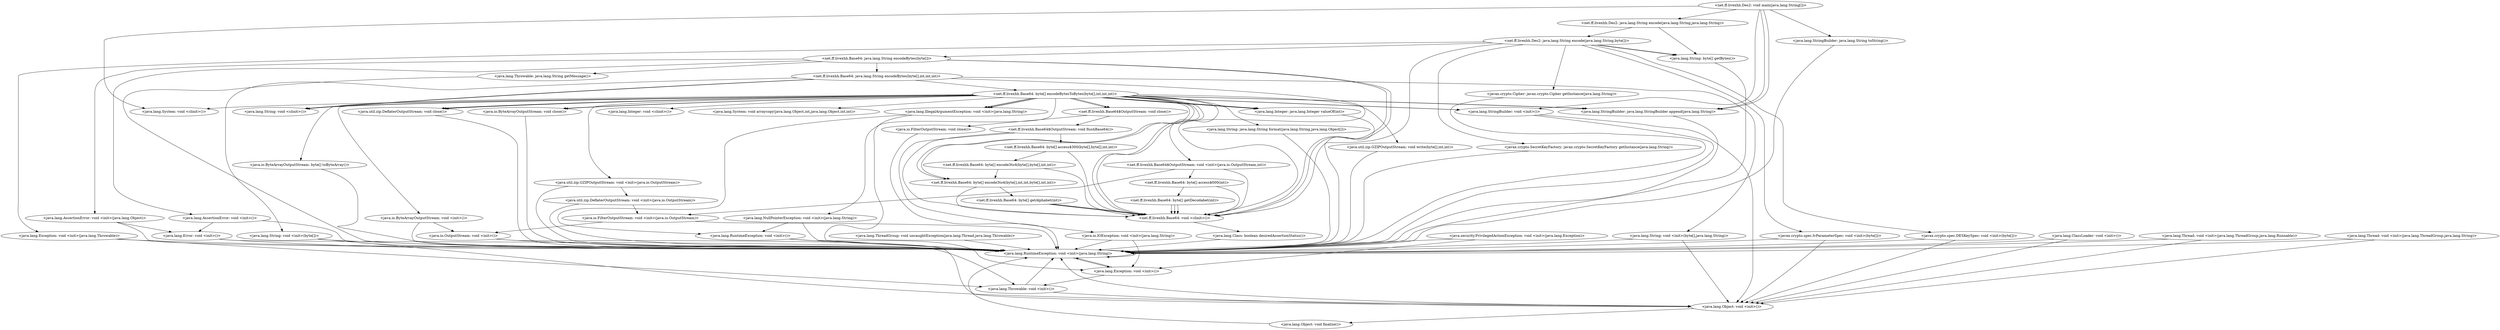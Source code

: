digraph CallGraph {
"<net.ff.livexhh.Des2: void main(java.lang.String[])>" -> "<java.lang.System: void <clinit>()>";
"<net.ff.livexhh.Des2: void main(java.lang.String[])>" -> "<net.ff.livexhh.Des2: java.lang.String encode(java.lang.String,java.lang.String)>";
"<net.ff.livexhh.Des2: void main(java.lang.String[])>" -> "<java.lang.StringBuilder: void <init>()>";
"<java.lang.ThreadGroup: void uncaughtException(java.lang.Thread,java.lang.Throwable)>" -> "<java.lang.RuntimeException: void <init>(java.lang.String)>";
"<java.lang.ClassLoader: void <init>()>" -> "<java.lang.Object: void <init>()>";
"<java.lang.ClassLoader: void <init>()>" -> "<java.lang.RuntimeException: void <init>(java.lang.String)>";
"<java.security.PrivilegedActionException: void <init>(java.lang.Exception)>" -> "<java.lang.Exception: void <init>()>";
"<java.security.PrivilegedActionException: void <init>(java.lang.Exception)>" -> "<java.lang.RuntimeException: void <init>(java.lang.String)>";
"<java.lang.Thread: void <init>(java.lang.ThreadGroup,java.lang.Runnable)>" -> "<java.lang.Object: void <init>()>";
"<java.lang.Thread: void <init>(java.lang.ThreadGroup,java.lang.Runnable)>" -> "<java.lang.RuntimeException: void <init>(java.lang.String)>";
"<java.lang.Thread: void <init>(java.lang.ThreadGroup,java.lang.String)>" -> "<java.lang.Object: void <init>()>";
"<java.lang.Thread: void <init>(java.lang.ThreadGroup,java.lang.String)>" -> "<java.lang.RuntimeException: void <init>(java.lang.String)>";
"<net.ff.livexhh.Des2: java.lang.String encode(java.lang.String,java.lang.String)>" -> "<net.ff.livexhh.Des2: java.lang.String encode(java.lang.String,byte[])>";
"<java.lang.StringBuilder: void <init>()>" -> "<java.lang.Object: void <init>()>";
"<java.lang.StringBuilder: void <init>()>" -> "<java.lang.RuntimeException: void <init>(java.lang.String)>";
"<java.lang.RuntimeException: void <init>(java.lang.String)>" -> "<java.lang.Exception: void <init>()>";
"<java.lang.RuntimeException: void <init>(java.lang.String)>" -> "<java.lang.RuntimeException: void <init>(java.lang.String)>";
"<java.lang.Object: void <init>()>" -> "<java.lang.Object: void finalize()>";
"<java.lang.Object: void <init>()>" -> "<java.lang.RuntimeException: void <init>(java.lang.String)>";
"<java.lang.Exception: void <init>()>" -> "<java.lang.Throwable: void <init>()>";
"<java.lang.Exception: void <init>()>" -> "<java.lang.RuntimeException: void <init>(java.lang.String)>";
"<net.ff.livexhh.Des2: java.lang.String encode(java.lang.String,byte[])>" -> "<net.ff.livexhh.Base64: void <clinit>()>";
"<net.ff.livexhh.Des2: java.lang.String encode(java.lang.String,byte[])>" -> "<java.lang.Exception: void <init>(java.lang.Throwable)>";
"<net.ff.livexhh.Des2: java.lang.String encode(java.lang.String,byte[])>" -> "<net.ff.livexhh.Base64: java.lang.String encodeBytes(byte[])>";
"<net.ff.livexhh.Des2: java.lang.String encode(java.lang.String,byte[])>" -> "<javax.crypto.spec.IvParameterSpec: void <init>(byte[])>";
"<net.ff.livexhh.Des2: java.lang.String encode(java.lang.String,byte[])>" -> "<javax.crypto.Cipher: javax.crypto.Cipher getInstance(java.lang.String)>";
"<net.ff.livexhh.Des2: java.lang.String encode(java.lang.String,byte[])>" -> "<javax.crypto.SecretKeyFactory: javax.crypto.SecretKeyFactory getInstance(java.lang.String)>";
"<net.ff.livexhh.Des2: java.lang.String encode(java.lang.String,byte[])>" -> "<javax.crypto.spec.DESKeySpec: void <init>(byte[])>";
"<java.lang.Object: void finalize()>" -> "<java.lang.RuntimeException: void <init>(java.lang.String)>";
"<java.lang.Throwable: void <init>()>" -> "<java.lang.Object: void <init>()>";
"<java.lang.Throwable: void <init>()>" -> "<java.lang.RuntimeException: void <init>(java.lang.String)>";
"<java.lang.Exception: void <init>(java.lang.Throwable)>" -> "<java.lang.Throwable: void <init>()>";
"<java.lang.Exception: void <init>(java.lang.Throwable)>" -> "<java.lang.RuntimeException: void <init>(java.lang.String)>";
"<net.ff.livexhh.Base64: java.lang.String encodeBytes(byte[])>" -> "<net.ff.livexhh.Base64: void <clinit>()>";
"<net.ff.livexhh.Base64: java.lang.String encodeBytes(byte[])>" -> "<java.lang.AssertionError: void <init>(java.lang.Object)>";
"<net.ff.livexhh.Base64: java.lang.String encodeBytes(byte[])>" -> "<java.lang.AssertionError: void <init>()>";
"<net.ff.livexhh.Base64: java.lang.String encodeBytes(byte[])>" -> "<net.ff.livexhh.Base64: java.lang.String encodeBytes(byte[],int,int,int)>";
"<net.ff.livexhh.Base64: java.lang.String encodeBytes(byte[])>" -> "<net.ff.livexhh.Base64: void <clinit>()>";
"<javax.crypto.spec.IvParameterSpec: void <init>(byte[])>" -> "<java.lang.Object: void <init>()>";
"<javax.crypto.spec.IvParameterSpec: void <init>(byte[])>" -> "<java.lang.RuntimeException: void <init>(java.lang.String)>";
"<javax.crypto.Cipher: javax.crypto.Cipher getInstance(java.lang.String)>" -> "<java.lang.RuntimeException: void <init>(java.lang.String)>";
"<javax.crypto.SecretKeyFactory: javax.crypto.SecretKeyFactory getInstance(java.lang.String)>" -> "<java.lang.RuntimeException: void <init>(java.lang.String)>";
"<javax.crypto.spec.DESKeySpec: void <init>(byte[])>" -> "<java.lang.Object: void <init>()>";
"<javax.crypto.spec.DESKeySpec: void <init>(byte[])>" -> "<java.lang.RuntimeException: void <init>(java.lang.String)>";
"<java.lang.AssertionError: void <init>(java.lang.Object)>" -> "<java.lang.Error: void <init>()>";
"<java.lang.AssertionError: void <init>(java.lang.Object)>" -> "<java.lang.RuntimeException: void <init>(java.lang.String)>";
"<java.lang.AssertionError: void <init>()>" -> "<java.lang.Error: void <init>()>";
"<java.lang.AssertionError: void <init>()>" -> "<java.lang.RuntimeException: void <init>(java.lang.String)>";
"<net.ff.livexhh.Base64: java.lang.String encodeBytes(byte[],int,int,int)>" -> "<net.ff.livexhh.Base64: void <clinit>()>";
"<net.ff.livexhh.Base64: java.lang.String encodeBytes(byte[],int,int,int)>" -> "<java.lang.String: void <init>(byte[])>";
"<net.ff.livexhh.Base64: java.lang.String encodeBytes(byte[],int,int,int)>" -> "<java.lang.String: void <init>(byte[],java.lang.String)>";
"<net.ff.livexhh.Base64: java.lang.String encodeBytes(byte[],int,int,int)>" -> "<net.ff.livexhh.Base64: byte[] encodeBytesToBytes(byte[],int,int,int)>";
"<net.ff.livexhh.Base64: java.lang.String encodeBytes(byte[],int,int,int)>" -> "<java.lang.String: void <clinit>()>";
"<net.ff.livexhh.Base64: java.lang.String encodeBytes(byte[],int,int,int)>" -> "<java.lang.String: void <clinit>()>";
"<java.lang.Error: void <init>()>" -> "<java.lang.Throwable: void <init>()>";
"<java.lang.Error: void <init>()>" -> "<java.lang.RuntimeException: void <init>(java.lang.String)>";
"<java.lang.String: void <init>(byte[])>" -> "<java.lang.Object: void <init>()>";
"<java.lang.String: void <init>(byte[])>" -> "<java.lang.RuntimeException: void <init>(java.lang.String)>";
"<java.lang.String: void <init>(byte[],java.lang.String)>" -> "<java.lang.Object: void <init>()>";
"<java.lang.String: void <init>(byte[],java.lang.String)>" -> "<java.lang.RuntimeException: void <init>(java.lang.String)>";
"<net.ff.livexhh.Base64: byte[] encodeBytesToBytes(byte[],int,int,int)>" -> "<java.lang.Integer: void <clinit>()>";
"<net.ff.livexhh.Base64: byte[] encodeBytesToBytes(byte[],int,int,int)>" -> "<java.lang.System: void arraycopy(java.lang.Object,int,java.lang.Object,int,int)>";
"<net.ff.livexhh.Base64: byte[] encodeBytesToBytes(byte[],int,int,int)>" -> "<net.ff.livexhh.Base64: byte[] encode3to4(byte[],int,int,byte[],int,int)>";
"<net.ff.livexhh.Base64: byte[] encodeBytesToBytes(byte[],int,int,int)>" -> "<net.ff.livexhh.Base64: byte[] encode3to4(byte[],int,int,byte[],int,int)>";
"<net.ff.livexhh.Base64: byte[] encodeBytesToBytes(byte[],int,int,int)>" -> "<java.util.zip.GZIPOutputStream: void <init>(java.io.OutputStream)>";
"<net.ff.livexhh.Base64: byte[] encodeBytesToBytes(byte[],int,int,int)>" -> "<net.ff.livexhh.Base64$OutputStream: void <init>(java.io.OutputStream,int)>";
"<net.ff.livexhh.Base64: byte[] encodeBytesToBytes(byte[],int,int,int)>" -> "<java.io.ByteArrayOutputStream: void <init>()>";
"<net.ff.livexhh.Base64: byte[] encodeBytesToBytes(byte[],int,int,int)>" -> "<java.lang.IllegalArgumentException: void <init>(java.lang.String)>";
"<net.ff.livexhh.Base64: byte[] encodeBytesToBytes(byte[],int,int,int)>" -> "<java.lang.String: java.lang.String format(java.lang.String,java.lang.Object[])>";
"<net.ff.livexhh.Base64: byte[] encodeBytesToBytes(byte[],int,int,int)>" -> "<java.lang.Integer: java.lang.Integer valueOf(int)>";
"<net.ff.livexhh.Base64: byte[] encodeBytesToBytes(byte[],int,int,int)>" -> "<java.lang.Integer: java.lang.Integer valueOf(int)>";
"<net.ff.livexhh.Base64: byte[] encodeBytesToBytes(byte[],int,int,int)>" -> "<java.lang.Integer: java.lang.Integer valueOf(int)>";
"<net.ff.livexhh.Base64: byte[] encodeBytesToBytes(byte[],int,int,int)>" -> "<java.lang.IllegalArgumentException: void <init>(java.lang.String)>";
"<net.ff.livexhh.Base64: byte[] encodeBytesToBytes(byte[],int,int,int)>" -> "<java.lang.StringBuilder: void <init>()>";
"<net.ff.livexhh.Base64: byte[] encodeBytesToBytes(byte[],int,int,int)>" -> "<java.lang.IllegalArgumentException: void <init>(java.lang.String)>";
"<net.ff.livexhh.Base64: byte[] encodeBytesToBytes(byte[],int,int,int)>" -> "<java.lang.StringBuilder: void <init>()>";
"<net.ff.livexhh.Base64: byte[] encodeBytesToBytes(byte[],int,int,int)>" -> "<java.lang.NullPointerException: void <init>(java.lang.String)>";
"<net.ff.livexhh.Base64: byte[] encodeBytesToBytes(byte[],int,int,int)>" -> "<java.lang.System: void <clinit>()>";
"<net.ff.livexhh.Base64: byte[] encodeBytesToBytes(byte[],int,int,int)>" -> "<net.ff.livexhh.Base64: void <clinit>()>";
"<net.ff.livexhh.Base64: byte[] encodeBytesToBytes(byte[],int,int,int)>" -> "<net.ff.livexhh.Base64: void <clinit>()>";
"<net.ff.livexhh.Base64: byte[] encodeBytesToBytes(byte[],int,int,int)>" -> "<java.lang.String: void <clinit>()>";
"<net.ff.livexhh.Base64: byte[] encode3to4(byte[],int,int,byte[],int,int)>" -> "<net.ff.livexhh.Base64: void <clinit>()>";
"<net.ff.livexhh.Base64: byte[] encode3to4(byte[],int,int,byte[],int,int)>" -> "<net.ff.livexhh.Base64: byte[] getAlphabet(int)>";
"<java.util.zip.GZIPOutputStream: void <init>(java.io.OutputStream)>" -> "<java.util.zip.DeflaterOutputStream: void <init>(java.io.OutputStream)>";
"<java.util.zip.GZIPOutputStream: void <init>(java.io.OutputStream)>" -> "<java.lang.RuntimeException: void <init>(java.lang.String)>";
"<net.ff.livexhh.Base64$OutputStream: void <init>(java.io.OutputStream,int)>" -> "<net.ff.livexhh.Base64: void <clinit>()>";
"<net.ff.livexhh.Base64$OutputStream: void <init>(java.io.OutputStream,int)>" -> "<net.ff.livexhh.Base64: byte[] access$000(int)>";
"<net.ff.livexhh.Base64$OutputStream: void <init>(java.io.OutputStream,int)>" -> "<java.io.FilterOutputStream: void <init>(java.io.OutputStream)>";
"<java.io.ByteArrayOutputStream: void <init>()>" -> "<java.io.OutputStream: void <init>()>";
"<java.io.ByteArrayOutputStream: void <init>()>" -> "<java.lang.RuntimeException: void <init>(java.lang.String)>";
"<java.lang.IllegalArgumentException: void <init>(java.lang.String)>" -> "<java.lang.RuntimeException: void <init>()>";
"<java.lang.IllegalArgumentException: void <init>(java.lang.String)>" -> "<java.lang.RuntimeException: void <init>(java.lang.String)>";
"<java.lang.String: java.lang.String format(java.lang.String,java.lang.Object[])>" -> "<java.lang.RuntimeException: void <init>(java.lang.String)>";
"<java.lang.Integer: java.lang.Integer valueOf(int)>" -> "<java.lang.RuntimeException: void <init>(java.lang.String)>";
"<java.lang.NullPointerException: void <init>(java.lang.String)>" -> "<java.lang.RuntimeException: void <init>()>";
"<java.lang.NullPointerException: void <init>(java.lang.String)>" -> "<java.lang.RuntimeException: void <init>(java.lang.String)>";
"<net.ff.livexhh.Base64: byte[] getAlphabet(int)>" -> "<net.ff.livexhh.Base64: void <clinit>()>";
"<net.ff.livexhh.Base64: byte[] getAlphabet(int)>" -> "<net.ff.livexhh.Base64: void <clinit>()>";
"<net.ff.livexhh.Base64: byte[] getAlphabet(int)>" -> "<net.ff.livexhh.Base64: void <clinit>()>";
"<java.util.zip.DeflaterOutputStream: void <init>(java.io.OutputStream)>" -> "<java.io.FilterOutputStream: void <init>(java.io.OutputStream)>";
"<java.util.zip.DeflaterOutputStream: void <init>(java.io.OutputStream)>" -> "<java.lang.RuntimeException: void <init>(java.lang.String)>";
"<net.ff.livexhh.Base64: byte[] access$000(int)>" -> "<net.ff.livexhh.Base64: void <clinit>()>";
"<net.ff.livexhh.Base64: byte[] access$000(int)>" -> "<net.ff.livexhh.Base64: byte[] getDecodabet(int)>";
"<java.io.FilterOutputStream: void <init>(java.io.OutputStream)>" -> "<java.io.OutputStream: void <init>()>";
"<java.io.FilterOutputStream: void <init>(java.io.OutputStream)>" -> "<java.lang.RuntimeException: void <init>(java.lang.String)>";
"<java.io.OutputStream: void <init>()>" -> "<java.lang.Object: void <init>()>";
"<java.io.OutputStream: void <init>()>" -> "<java.lang.RuntimeException: void <init>(java.lang.String)>";
"<java.lang.RuntimeException: void <init>()>" -> "<java.lang.Exception: void <init>()>";
"<java.lang.RuntimeException: void <init>()>" -> "<java.lang.RuntimeException: void <init>(java.lang.String)>";
"<net.ff.livexhh.Base64: byte[] getDecodabet(int)>" -> "<net.ff.livexhh.Base64: void <clinit>()>";
"<net.ff.livexhh.Base64: byte[] getDecodabet(int)>" -> "<net.ff.livexhh.Base64: void <clinit>()>";
"<net.ff.livexhh.Base64: byte[] getDecodabet(int)>" -> "<net.ff.livexhh.Base64: void <clinit>()>";
"<net.ff.livexhh.Base64: byte[] encodeBytesToBytes(byte[],int,int,int)>" -> "<java.util.zip.GZIPOutputStream: void write(byte[],int,int)>";
"<net.ff.livexhh.Base64: byte[] encodeBytesToBytes(byte[],int,int,int)>" -> "<java.util.zip.DeflaterOutputStream: void close()>";
"<net.ff.livexhh.Base64: byte[] encodeBytesToBytes(byte[],int,int,int)>" -> "<java.util.zip.DeflaterOutputStream: void close()>";
"<java.util.zip.GZIPOutputStream: void write(byte[],int,int)>" -> "<java.lang.RuntimeException: void <init>(java.lang.String)>";
"<java.util.zip.DeflaterOutputStream: void close()>" -> "<java.lang.RuntimeException: void <init>(java.lang.String)>";
"<net.ff.livexhh.Base64: byte[] encodeBytesToBytes(byte[],int,int,int)>" -> "<net.ff.livexhh.Base64$OutputStream: void close()>";
"<net.ff.livexhh.Base64$OutputStream: void close()>" -> "<java.io.FilterOutputStream: void close()>";
"<java.io.FilterOutputStream: void close()>" -> "<java.lang.RuntimeException: void <init>(java.lang.String)>";
"<net.ff.livexhh.Base64$OutputStream: void close()>" -> "<net.ff.livexhh.Base64$OutputStream: void flushBase64()>";
"<net.ff.livexhh.Base64$OutputStream: void flushBase64()>" -> "<net.ff.livexhh.Base64: void <clinit>()>";
"<net.ff.livexhh.Base64$OutputStream: void flushBase64()>" -> "<java.io.IOException: void <init>(java.lang.String)>";
"<net.ff.livexhh.Base64$OutputStream: void flushBase64()>" -> "<net.ff.livexhh.Base64: byte[] access$300(byte[],byte[],int,int)>";
"<java.io.IOException: void <init>(java.lang.String)>" -> "<java.lang.Exception: void <init>()>";
"<java.io.IOException: void <init>(java.lang.String)>" -> "<java.lang.RuntimeException: void <init>(java.lang.String)>";
"<net.ff.livexhh.Base64: byte[] access$300(byte[],byte[],int,int)>" -> "<net.ff.livexhh.Base64: void <clinit>()>";
"<net.ff.livexhh.Base64: byte[] access$300(byte[],byte[],int,int)>" -> "<net.ff.livexhh.Base64: byte[] encode3to4(byte[],byte[],int,int)>";
"<net.ff.livexhh.Base64: byte[] encode3to4(byte[],byte[],int,int)>" -> "<net.ff.livexhh.Base64: void <clinit>()>";
"<net.ff.livexhh.Base64: byte[] encode3to4(byte[],byte[],int,int)>" -> "<net.ff.livexhh.Base64: byte[] encode3to4(byte[],int,int,byte[],int,int)>";
"<net.ff.livexhh.Base64: byte[] encodeBytesToBytes(byte[],int,int,int)>" -> "<java.io.ByteArrayOutputStream: void close()>";
"<net.ff.livexhh.Base64: byte[] encodeBytesToBytes(byte[],int,int,int)>" -> "<java.io.ByteArrayOutputStream: byte[] toByteArray()>";
"<java.io.ByteArrayOutputStream: void close()>" -> "<java.lang.RuntimeException: void <init>(java.lang.String)>";
"<java.io.ByteArrayOutputStream: byte[] toByteArray()>" -> "<java.lang.RuntimeException: void <init>(java.lang.String)>";
"<net.ff.livexhh.Base64: byte[] encodeBytesToBytes(byte[],int,int,int)>" -> "<net.ff.livexhh.Base64$OutputStream: void close()>";
"<net.ff.livexhh.Base64: byte[] encodeBytesToBytes(byte[],int,int,int)>" -> "<java.util.zip.DeflaterOutputStream: void close()>";
"<net.ff.livexhh.Base64: byte[] encodeBytesToBytes(byte[],int,int,int)>" -> "<java.io.ByteArrayOutputStream: void close()>";
"<net.ff.livexhh.Base64: byte[] encodeBytesToBytes(byte[],int,int,int)>" -> "<java.lang.StringBuilder: java.lang.StringBuilder append(java.lang.String)>";
"<net.ff.livexhh.Base64: byte[] encodeBytesToBytes(byte[],int,int,int)>" -> "<java.lang.StringBuilder: java.lang.StringBuilder append(java.lang.String)>";
"<java.lang.StringBuilder: java.lang.StringBuilder append(java.lang.String)>" -> "<java.lang.RuntimeException: void <init>(java.lang.String)>";
"<net.ff.livexhh.Base64: void <clinit>()>" -> "<java.lang.Class: boolean desiredAssertionStatus()>";
"<java.lang.Class: boolean desiredAssertionStatus()>" -> "<java.lang.RuntimeException: void <init>(java.lang.String)>";
"<net.ff.livexhh.Des2: java.lang.String encode(java.lang.String,java.lang.String)>" -> "<java.lang.String: byte[] getBytes()>";
"<java.lang.String: byte[] getBytes()>" -> "<java.lang.RuntimeException: void <init>(java.lang.String)>";
"<net.ff.livexhh.Des2: java.lang.String encode(java.lang.String,byte[])>" -> "<java.lang.String: byte[] getBytes()>";
"<net.ff.livexhh.Des2: java.lang.String encode(java.lang.String,byte[])>" -> "<java.lang.String: byte[] getBytes()>";
"<net.ff.livexhh.Base64: java.lang.String encodeBytes(byte[])>" -> "<java.lang.Throwable: java.lang.String getMessage()>";
"<java.lang.Throwable: java.lang.String getMessage()>" -> "<java.lang.RuntimeException: void <init>(java.lang.String)>";
"<net.ff.livexhh.Des2: void main(java.lang.String[])>" -> "<java.lang.StringBuilder: java.lang.StringBuilder append(java.lang.String)>";
"<net.ff.livexhh.Des2: void main(java.lang.String[])>" -> "<java.lang.StringBuilder: java.lang.StringBuilder append(java.lang.String)>";
"<net.ff.livexhh.Des2: void main(java.lang.String[])>" -> "<java.lang.StringBuilder: java.lang.String toString()>";
"<java.lang.StringBuilder: java.lang.String toString()>" -> "<java.lang.RuntimeException: void <init>(java.lang.String)>";
}
